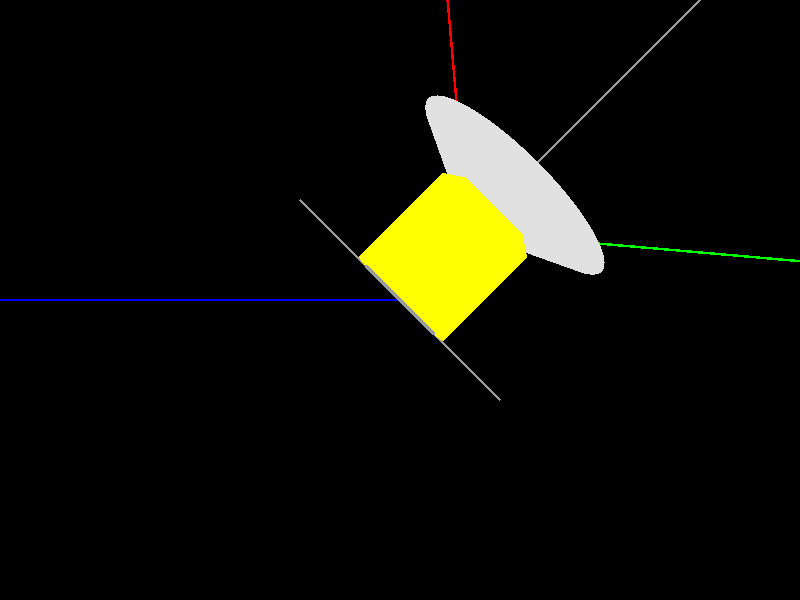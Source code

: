 // -*- mode: pov -*-
//
// POV-Ray scene file (tested with POV-Ray 3.7)
//
// August 2019
//
// Representation of the scanning strategy of the LiteBIRD spacecraft
//
// Note: the "clock" variable is supposed to track time in *minutes*

#include "colors.inc"

#declare bore_spin_angle = 50.0;
#declare spin_sun_angle = 45.0;
#declare prec_period_min = 192.348;
#declare spin_period_min = 20.0;

camera {
  // Put here the aspect ratio as it is in the file
  // litebird-scanning-strategy.ini
  right x * 4 / 3
  up y
  location <0, 0, -50>
  look_at <0, 0, 0>
}

#declare SUN_POSITION = <-23000, 0, 0>;

// Sun
light_source {
  SUN_POSITION
  color rgb 1
}

// Anti-Sun (dimmer)
light_source {
  SUN_POSITION
  color rgb 0.25
}

#declare LiteBIRD = object {
  union {
    // Body
    prism {
      linear_sweep
      linear_spline
      0, // sweep the following shape from here ...
      10, // ... up through here
      7, // the number of points making up the shape ...
      <3,5>, <-3,5>, <-5,0>, <-3,-5>, <3, -5>, <5,0>, <3,5>
      pigment { Yellow }
    }

    // V-grooves
    difference {
      cone {
        <0, 8, 0>, 0
        <0, 13, 0>, 10
      }
      cone {
        <0, 8, 0>, 0
        <0, 13, 0>, 8
      }
      
      pigment { Gray }
    }

    // Solar panels
    union {
      box {
        <-3, -0.1, -3>, <-13, 0.1, 3>
        rotate 30*y
      }
      box {
        <-3, -0.1, -3>, <-13, 0.1, 3>
        rotate 150*y
      }
      box {
        <-3, -0.10, -3>, <-13, 0.1, 3>
        rotate -90*y
      }
      
      pigment { DimGray }
    }

    // Spin axis
    object {
      cylinder {
        <0, 0, 0>, <0, 1000, 0>,
        0.1
      }
      
      translate 8*y
      pigment { DimGray }
      no_shadow
    }
    
    // Laser beam for LFT
    object {
      cylinder {
        <0, 0, 0>, <0, 1000, 0>,
        0.1
      }
      
      rotate bore_spin_angle*z
      translate 8*y
      pigment { Red }
      no_shadow
    }

    // Laser beam for MHFT
    object {
      cylinder {
        <0, 0, 0>, <0, 1000, 0>,
        0.1
      }

      rotate -bore_spin_angle*z
      translate 8*y
      pigment { Green }
      no_shadow
    }
  }
}

object {
  LiteBIRD

  rotate -360 * (clock / spin_period_min) * y
  rotate (-90 + spin_sun_angle) * z
  
  // The negative sign allows to see early in the animation the inner part of the V-grooves
  rotate -360 * (clock / prec_period_min) * x
}

// Sun-L2 direction
cylinder {
  SUN_POSITION, <0, 0, 0>, 0.1
  pigment { Blue }
  no_shadow
}
